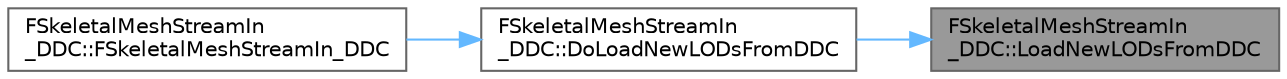 digraph "FSkeletalMeshStreamIn_DDC::LoadNewLODsFromDDC"
{
 // INTERACTIVE_SVG=YES
 // LATEX_PDF_SIZE
  bgcolor="transparent";
  edge [fontname=Helvetica,fontsize=10,labelfontname=Helvetica,labelfontsize=10];
  node [fontname=Helvetica,fontsize=10,shape=box,height=0.2,width=0.4];
  rankdir="RL";
  Node1 [id="Node000001",label="FSkeletalMeshStreamIn\l_DDC::LoadNewLODsFromDDC",height=0.2,width=0.4,color="gray40", fillcolor="grey60", style="filled", fontcolor="black",tooltip=" "];
  Node1 -> Node2 [id="edge1_Node000001_Node000002",dir="back",color="steelblue1",style="solid",tooltip=" "];
  Node2 [id="Node000002",label="FSkeletalMeshStreamIn\l_DDC::DoLoadNewLODsFromDDC",height=0.2,width=0.4,color="grey40", fillcolor="white", style="filled",URL="$d7/d76/classFSkeletalMeshStreamIn__DDC.html#a8b128a9551f913d76ae003b89c50ba16",tooltip="Load new LOD buffers from DDC and queue a task to create RHI buffers on RT."];
  Node2 -> Node3 [id="edge2_Node000002_Node000003",dir="back",color="steelblue1",style="solid",tooltip=" "];
  Node3 [id="Node000003",label="FSkeletalMeshStreamIn\l_DDC::FSkeletalMeshStreamIn_DDC",height=0.2,width=0.4,color="grey40", fillcolor="white", style="filled",URL="$d7/d76/classFSkeletalMeshStreamIn__DDC.html#a51e175b29c5dec46e8dd769f4d3370f1",tooltip=" "];
}
